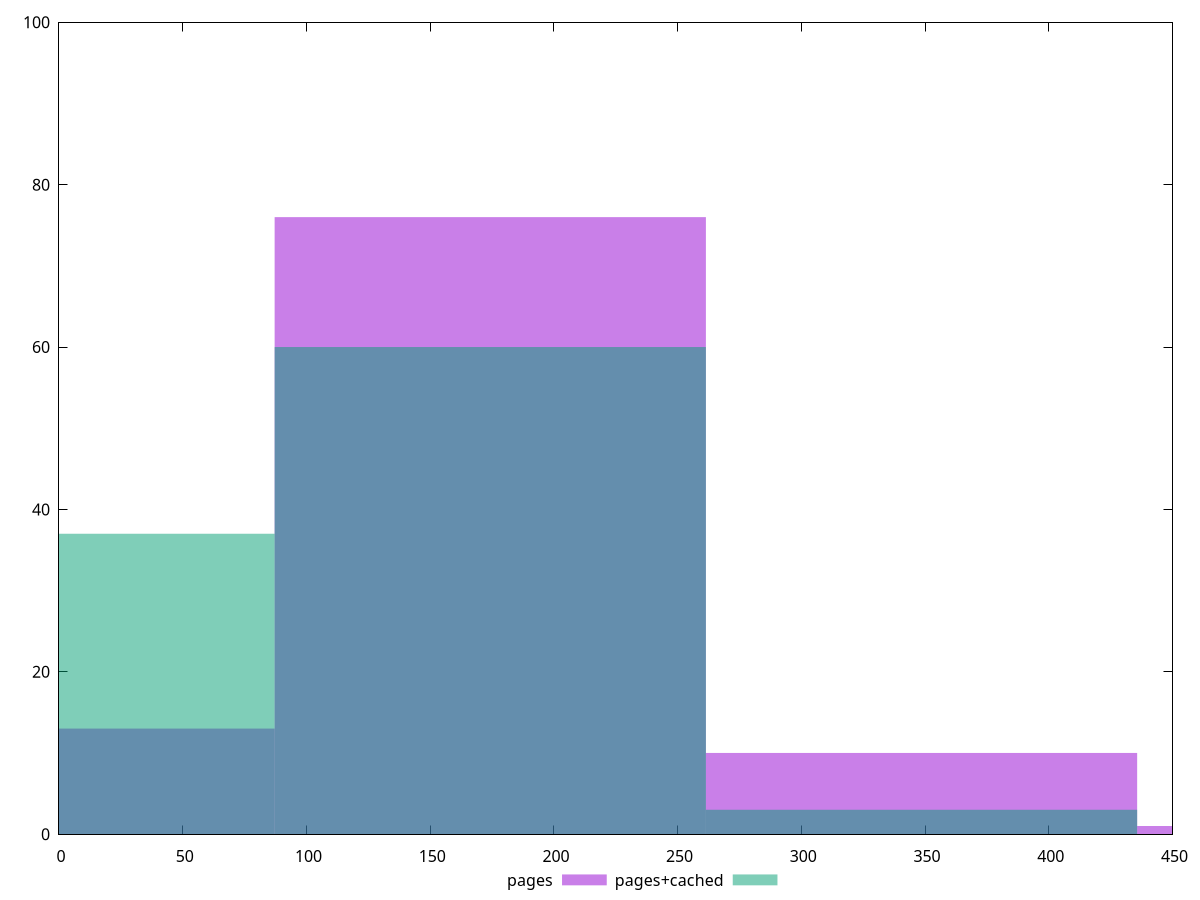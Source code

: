 reset

$pages <<EOF
174.28573927692395 76
348.5714785538479 10
0 13
522.8572178307718 1
EOF

$pagesCached <<EOF
348.5714785538479 3
0 37
174.28573927692395 60
EOF

set key outside below
set boxwidth 174.28573927692395
set xrange [0:450]
set yrange [0:100]
set trange [0:100]
set style fill transparent solid 0.5 noborder
set terminal svg size 640, 500 enhanced background rgb 'white'
set output "report_00026_2021-02-22T21:38:55.199Z/uses-http2/comparison/histogram/0_vs_1.svg"

plot $pages title "pages" with boxes, \
     $pagesCached title "pages+cached" with boxes

reset
